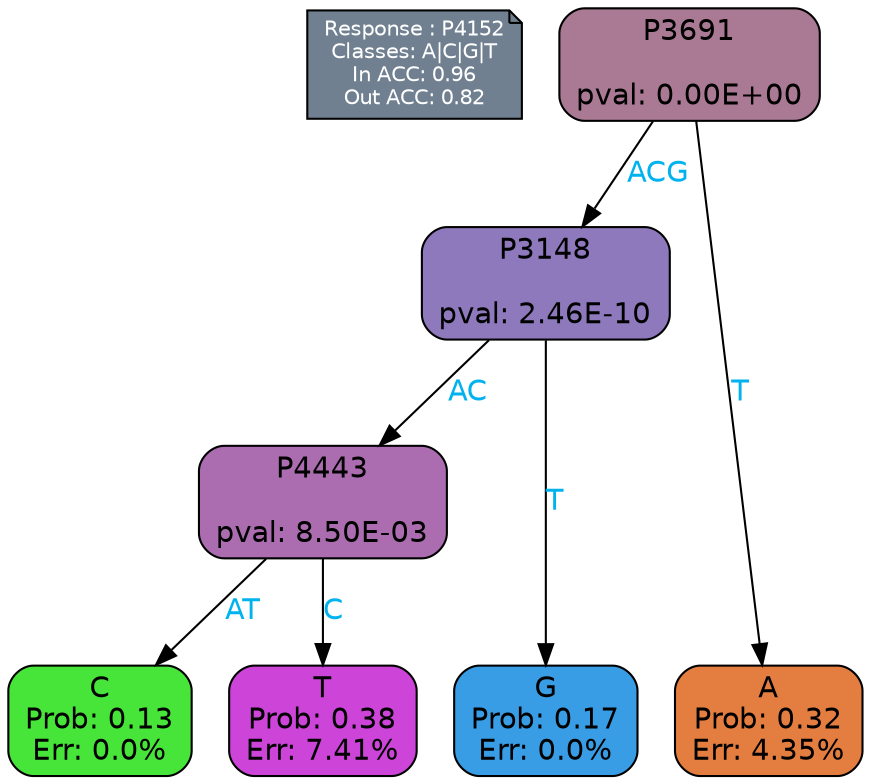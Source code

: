 digraph Tree {
node [shape=box, style="filled, rounded", color="black", fontname=helvetica] ;
graph [ranksep=equally, splines=polylines, bgcolor=transparent, dpi=600] ;
edge [fontname=helvetica] ;
LEGEND [label="Response : P4152
Classes: A|C|G|T
In ACC: 0.96
Out ACC: 0.82
",shape=note,align=left,style=filled,fillcolor="slategray",fontcolor="white",fontsize=10];1 [label="P3691

pval: 0.00E+00", fillcolor="#aa7a95"] ;
2 [label="P3148

pval: 2.46E-10", fillcolor="#8e79bd"] ;
3 [label="P4443

pval: 8.50E-03", fillcolor="#ab6db0"] ;
4 [label="C
Prob: 0.13
Err: 0.0%", fillcolor="#47e539"] ;
5 [label="T
Prob: 0.38
Err: 7.41%", fillcolor="#cc45d8"] ;
6 [label="G
Prob: 0.17
Err: 0.0%", fillcolor="#399de5"] ;
7 [label="A
Prob: 0.32
Err: 4.35%", fillcolor="#e47d40"] ;
1 -> 2 [label="ACG",fontcolor=deepskyblue2] ;
1 -> 7 [label="T",fontcolor=deepskyblue2] ;
2 -> 3 [label="AC",fontcolor=deepskyblue2] ;
2 -> 6 [label="T",fontcolor=deepskyblue2] ;
3 -> 4 [label="AT",fontcolor=deepskyblue2] ;
3 -> 5 [label="C",fontcolor=deepskyblue2] ;
{rank = same; 4;5;6;7;}{rank = same; LEGEND;1;}}